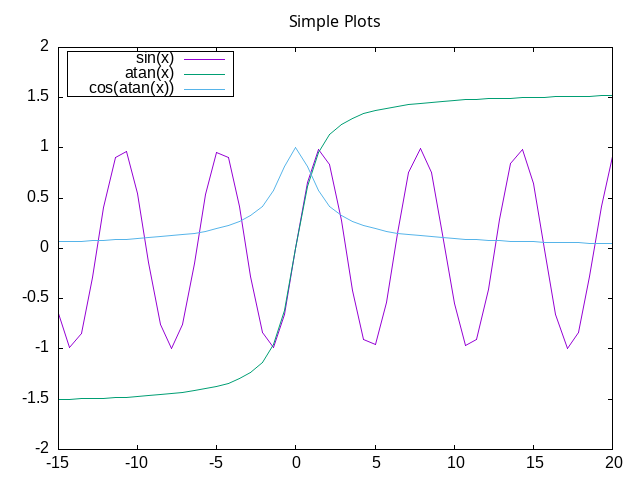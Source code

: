 set title "Simple Plots" font "20"
set key left box
set samples 50
set style data points

set term png

plot [-15:20] sin(x),atan(x),cos(atan(x))